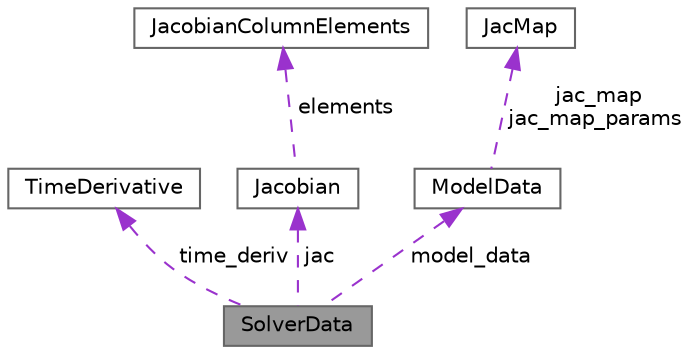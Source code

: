 digraph "SolverData"
{
 // LATEX_PDF_SIZE
  bgcolor="transparent";
  edge [fontname=Helvetica,fontsize=10,labelfontname=Helvetica,labelfontsize=10];
  node [fontname=Helvetica,fontsize=10,shape=box,height=0.2,width=0.4];
  Node1 [label="SolverData",height=0.2,width=0.4,color="gray40", fillcolor="grey60", style="filled", fontcolor="black",tooltip=" "];
  Node2 -> Node1 [dir="back",color="darkorchid3",style="dashed",label=" time_deriv" ];
  Node2 [label="TimeDerivative",height=0.2,width=0.4,color="gray40", fillcolor="white", style="filled",URL="$struct_time_derivative.html",tooltip=" "];
  Node3 -> Node1 [dir="back",color="darkorchid3",style="dashed",label=" jac" ];
  Node3 [label="Jacobian",height=0.2,width=0.4,color="gray40", fillcolor="white", style="filled",URL="$struct_jacobian.html",tooltip=" "];
  Node4 -> Node3 [dir="back",color="darkorchid3",style="dashed",label=" elements" ];
  Node4 [label="JacobianColumnElements",height=0.2,width=0.4,color="gray40", fillcolor="white", style="filled",URL="$struct_jacobian_column_elements.html",tooltip=" "];
  Node5 -> Node1 [dir="back",color="darkorchid3",style="dashed",label=" model_data" ];
  Node5 [label="ModelData",height=0.2,width=0.4,color="gray40", fillcolor="white", style="filled",URL="$struct_model_data.html",tooltip=" "];
  Node6 -> Node5 [dir="back",color="darkorchid3",style="dashed",label=" jac_map\njac_map_params" ];
  Node6 [label="JacMap",height=0.2,width=0.4,color="gray40", fillcolor="white", style="filled",URL="$struct_jac_map.html",tooltip=" "];
}
